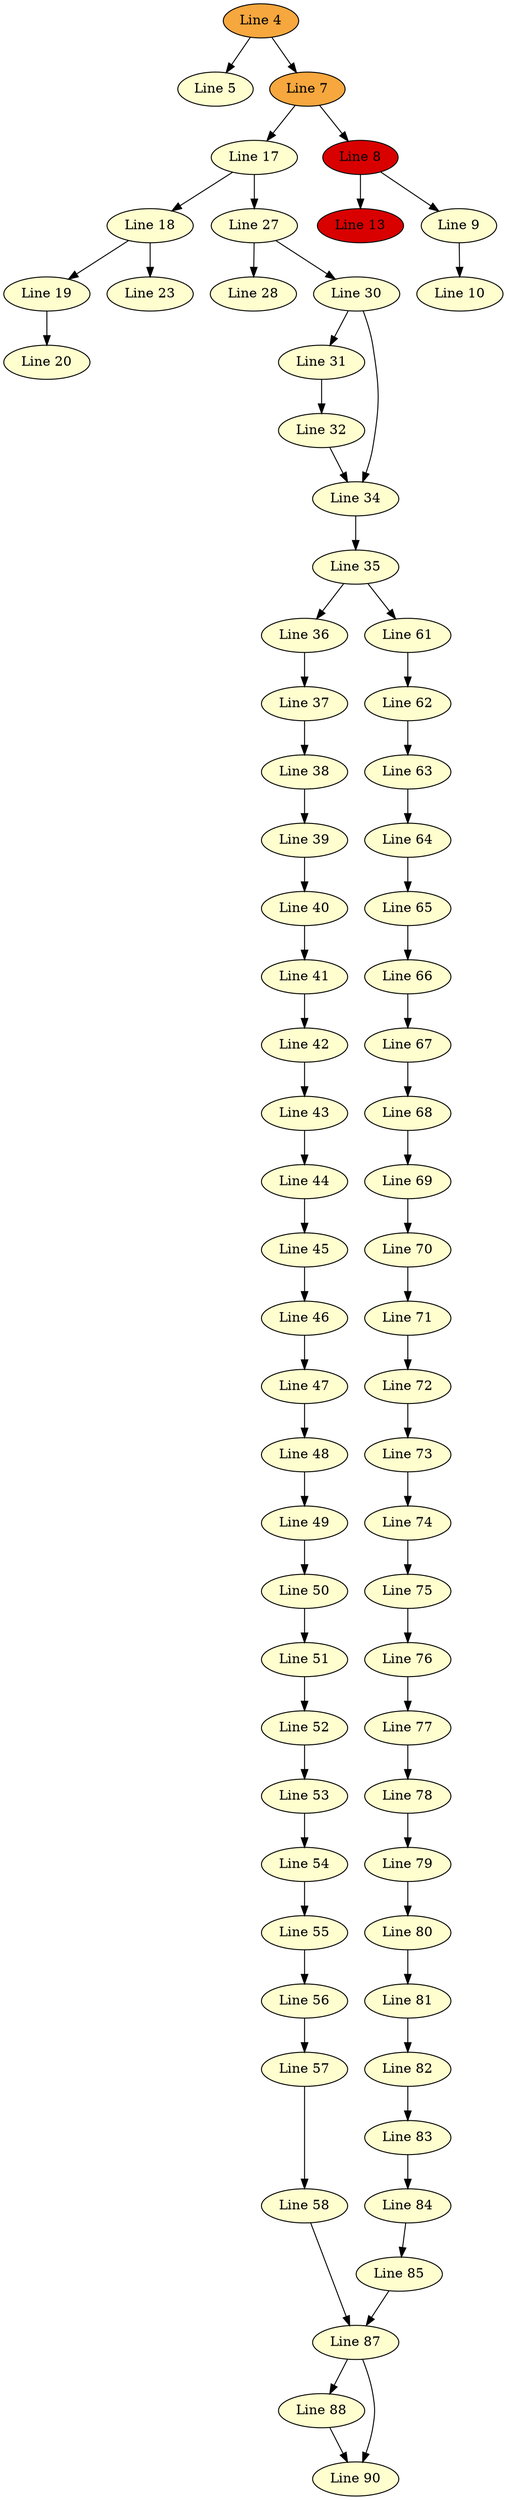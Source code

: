 strict digraph {
Line10[label="Line 10", shape=ellipse, style=filled, fillcolor="#fffecf"];
Line13[label="Line 13", shape=ellipse, style=filled, fillcolor="#d90000"];
Line17[label="Line 17", shape=ellipse, style=filled, fillcolor="#fffecf"];
Line18[label="Line 18", shape=ellipse, style=filled, fillcolor="#fffecf"];
Line19[label="Line 19", shape=ellipse, style=filled, fillcolor="#fffecf"];
Line20[label="Line 20", shape=ellipse, style=filled, fillcolor="#fffecf"];
Line23[label="Line 23", shape=ellipse, style=filled, fillcolor="#fffecf"];
Line27[label="Line 27", shape=ellipse, style=filled, fillcolor="#fffecf"];
Line28[label="Line 28", shape=ellipse, style=filled, fillcolor="#fffecf"];
Line30[label="Line 30", shape=ellipse, style=filled, fillcolor="#fffecf"];
Line31[label="Line 31", shape=ellipse, style=filled, fillcolor="#fffecf"];
Line32[label="Line 32", shape=ellipse, style=filled, fillcolor="#fffecf"];
Line34[label="Line 34", shape=ellipse, style=filled, fillcolor="#fffecf"];
Line35[label="Line 35", shape=ellipse, style=filled, fillcolor="#fffecf"];
Line36[label="Line 36", shape=ellipse, style=filled, fillcolor="#fffecf"];
Line37[label="Line 37", shape=ellipse, style=filled, fillcolor="#fffecf"];
Line38[label="Line 38", shape=ellipse, style=filled, fillcolor="#fffecf"];
Line39[label="Line 39", shape=ellipse, style=filled, fillcolor="#fffecf"];
Line40[label="Line 40", shape=ellipse, style=filled, fillcolor="#fffecf"];
Line41[label="Line 41", shape=ellipse, style=filled, fillcolor="#fffecf"];
Line42[label="Line 42", shape=ellipse, style=filled, fillcolor="#fffecf"];
Line43[label="Line 43", shape=ellipse, style=filled, fillcolor="#fffecf"];
Line44[label="Line 44", shape=ellipse, style=filled, fillcolor="#fffecf"];
Line45[label="Line 45", shape=ellipse, style=filled, fillcolor="#fffecf"];
Line46[label="Line 46", shape=ellipse, style=filled, fillcolor="#fffecf"];
Line47[label="Line 47", shape=ellipse, style=filled, fillcolor="#fffecf"];
Line48[label="Line 48", shape=ellipse, style=filled, fillcolor="#fffecf"];
Line49[label="Line 49", shape=ellipse, style=filled, fillcolor="#fffecf"];
Line4[label="Line 4", shape=ellipse, style=filled, fillcolor="#f6a73e"];
Line50[label="Line 50", shape=ellipse, style=filled, fillcolor="#fffecf"];
Line51[label="Line 51", shape=ellipse, style=filled, fillcolor="#fffecf"];
Line52[label="Line 52", shape=ellipse, style=filled, fillcolor="#fffecf"];
Line53[label="Line 53", shape=ellipse, style=filled, fillcolor="#fffecf"];
Line54[label="Line 54", shape=ellipse, style=filled, fillcolor="#fffecf"];
Line55[label="Line 55", shape=ellipse, style=filled, fillcolor="#fffecf"];
Line56[label="Line 56", shape=ellipse, style=filled, fillcolor="#fffecf"];
Line57[label="Line 57", shape=ellipse, style=filled, fillcolor="#fffecf"];
Line58[label="Line 58", shape=ellipse, style=filled, fillcolor="#fffecf"];
Line5[label="Line 5", shape=ellipse, style=filled, fillcolor="#fffecf"];
Line61[label="Line 61", shape=ellipse, style=filled, fillcolor="#fffecf"];
Line62[label="Line 62", shape=ellipse, style=filled, fillcolor="#fffecf"];
Line63[label="Line 63", shape=ellipse, style=filled, fillcolor="#fffecf"];
Line64[label="Line 64", shape=ellipse, style=filled, fillcolor="#fffecf"];
Line65[label="Line 65", shape=ellipse, style=filled, fillcolor="#fffecf"];
Line66[label="Line 66", shape=ellipse, style=filled, fillcolor="#fffecf"];
Line67[label="Line 67", shape=ellipse, style=filled, fillcolor="#fffecf"];
Line68[label="Line 68", shape=ellipse, style=filled, fillcolor="#fffecf"];
Line69[label="Line 69", shape=ellipse, style=filled, fillcolor="#fffecf"];
Line70[label="Line 70", shape=ellipse, style=filled, fillcolor="#fffecf"];
Line71[label="Line 71", shape=ellipse, style=filled, fillcolor="#fffecf"];
Line72[label="Line 72", shape=ellipse, style=filled, fillcolor="#fffecf"];
Line73[label="Line 73", shape=ellipse, style=filled, fillcolor="#fffecf"];
Line74[label="Line 74", shape=ellipse, style=filled, fillcolor="#fffecf"];
Line75[label="Line 75", shape=ellipse, style=filled, fillcolor="#fffecf"];
Line76[label="Line 76", shape=ellipse, style=filled, fillcolor="#fffecf"];
Line77[label="Line 77", shape=ellipse, style=filled, fillcolor="#fffecf"];
Line78[label="Line 78", shape=ellipse, style=filled, fillcolor="#fffecf"];
Line79[label="Line 79", shape=ellipse, style=filled, fillcolor="#fffecf"];
Line7[label="Line 7", shape=ellipse, style=filled, fillcolor="#f6a73e"];
Line80[label="Line 80", shape=ellipse, style=filled, fillcolor="#fffecf"];
Line81[label="Line 81", shape=ellipse, style=filled, fillcolor="#fffecf"];
Line82[label="Line 82", shape=ellipse, style=filled, fillcolor="#fffecf"];
Line83[label="Line 83", shape=ellipse, style=filled, fillcolor="#fffecf"];
Line84[label="Line 84", shape=ellipse, style=filled, fillcolor="#fffecf"];
Line85[label="Line 85", shape=ellipse, style=filled, fillcolor="#fffecf"];
Line87[label="Line 87", shape=ellipse, style=filled, fillcolor="#fffecf"];
Line88[label="Line 88", shape=ellipse, style=filled, fillcolor="#fffecf"];
Line8[label="Line 8", shape=ellipse, style=filled, fillcolor="#d90000"];
Line90[label="Line 90", shape=ellipse, style=filled, fillcolor="#fffecf"];
Line9[label="Line 9", shape=ellipse, style=filled, fillcolor="#fffecf"];
"Line4" -> "Line5";
"Line4" -> "Line7";
"Line7" -> "Line8";
"Line7" -> "Line17";
"Line8" -> "Line9";
"Line8" -> "Line13";
"Line9" -> "Line10";
"Line17" -> "Line18";
"Line17" -> "Line27";
"Line17" -> "Line27";
"Line18" -> "Line19";
"Line18" -> "Line23";
"Line19" -> "Line20";
"Line27" -> "Line28";
"Line27" -> "Line30";
"Line30" -> "Line31";
"Line30" -> "Line34";
"Line31" -> "Line32";
"Line32" -> "Line34";
"Line34" -> "Line35";
"Line35" -> "Line36";
"Line35" -> "Line61";
"Line36" -> "Line37";
"Line37" -> "Line38";
"Line38" -> "Line39";
"Line39" -> "Line40";
"Line40" -> "Line41";
"Line41" -> "Line42";
"Line42" -> "Line43";
"Line43" -> "Line44";
"Line44" -> "Line45";
"Line45" -> "Line46";
"Line46" -> "Line47";
"Line47" -> "Line48";
"Line48" -> "Line49";
"Line49" -> "Line50";
"Line50" -> "Line51";
"Line51" -> "Line52";
"Line52" -> "Line53";
"Line53" -> "Line54";
"Line54" -> "Line55";
"Line55" -> "Line56";
"Line56" -> "Line57";
"Line57" -> "Line58";
"Line58" -> "Line87";
"Line61" -> "Line62";
"Line62" -> "Line63";
"Line63" -> "Line64";
"Line64" -> "Line65";
"Line65" -> "Line66";
"Line66" -> "Line67";
"Line67" -> "Line68";
"Line68" -> "Line69";
"Line69" -> "Line70";
"Line70" -> "Line71";
"Line71" -> "Line72";
"Line72" -> "Line73";
"Line73" -> "Line74";
"Line74" -> "Line75";
"Line75" -> "Line76";
"Line76" -> "Line77";
"Line77" -> "Line78";
"Line78" -> "Line79";
"Line79" -> "Line80";
"Line80" -> "Line81";
"Line81" -> "Line82";
"Line82" -> "Line83";
"Line83" -> "Line84";
"Line84" -> "Line85";
"Line85" -> "Line87";
"Line87" -> "Line88";
"Line87" -> "Line90";
"Line88" -> "Line90";
}